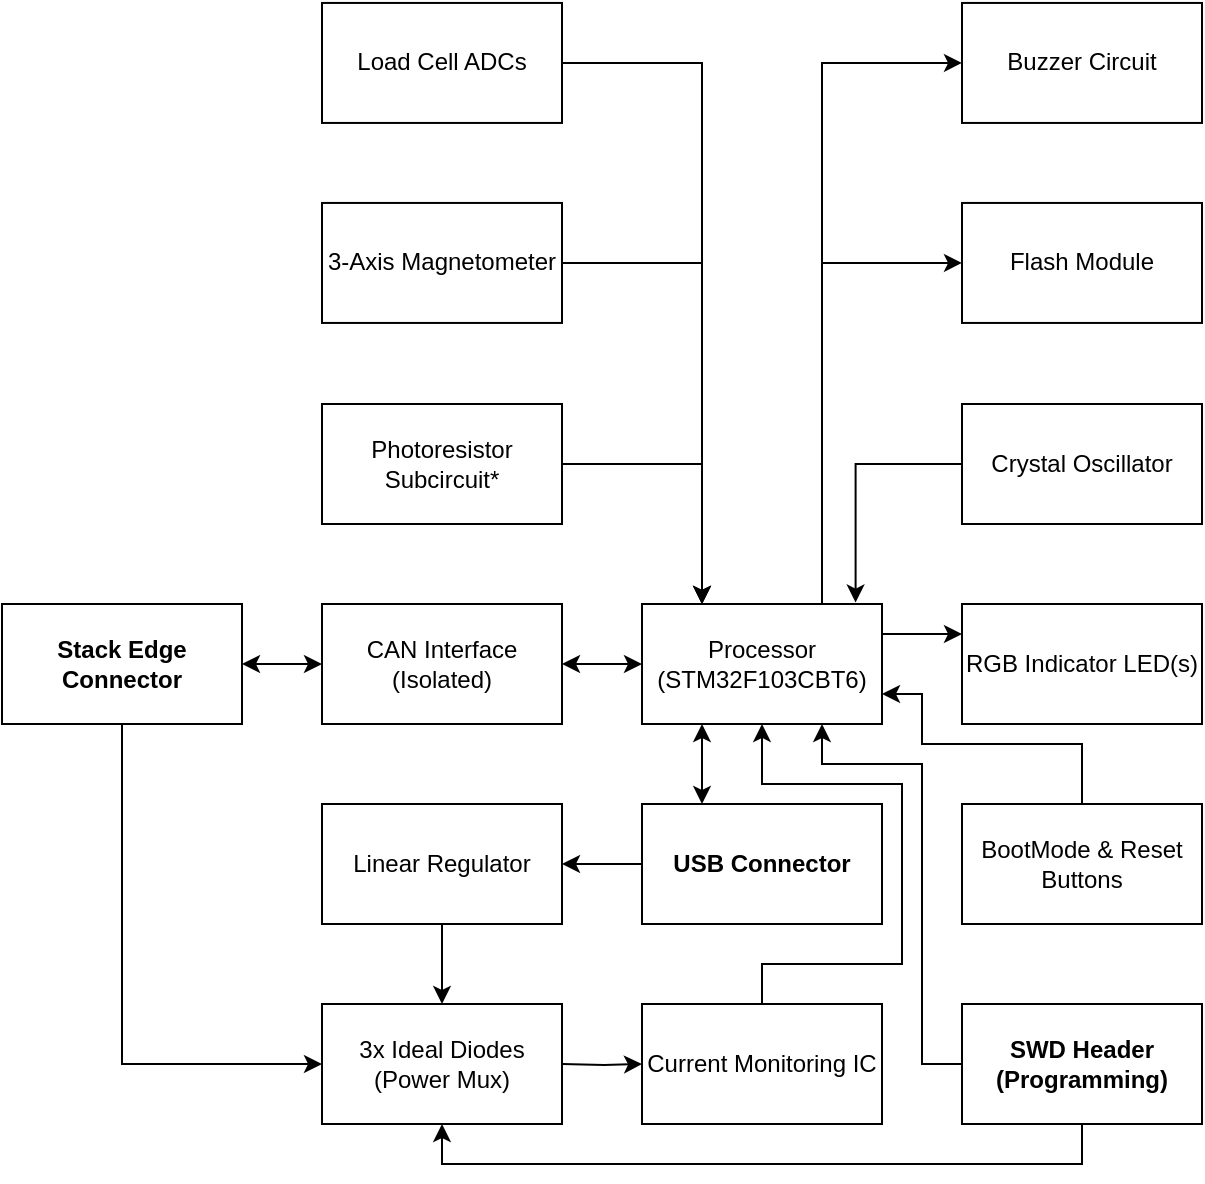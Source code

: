 <mxfile version="23.0.2" type="device">
  <diagram name="Page-1" id="m4HbVYhpBsFxY-E0fdw8">
    <mxGraphModel dx="1354" dy="576" grid="1" gridSize="10" guides="1" tooltips="1" connect="1" arrows="1" fold="1" page="1" pageScale="1" pageWidth="850" pageHeight="1100" math="0" shadow="0">
      <root>
        <mxCell id="0" />
        <mxCell id="1" parent="0" />
        <mxCell id="CMK4vEeK8Xor_b6nnSUB-8" value="Flash Module" style="whiteSpace=wrap;html=1;" parent="1" vertex="1">
          <mxGeometry x="600" y="419.47" width="120" height="60" as="geometry" />
        </mxCell>
        <mxCell id="CMK4vEeK8Xor_b6nnSUB-11" value="Buzzer Circuit" style="whiteSpace=wrap;html=1;" parent="1" vertex="1">
          <mxGeometry x="600" y="319.47" width="120" height="60" as="geometry" />
        </mxCell>
        <mxCell id="CUMl1UJSkQKC7S2yGOib-27" style="edgeStyle=orthogonalEdgeStyle;rounded=0;orthogonalLoop=1;jettySize=auto;html=1;entryX=0.25;entryY=0;entryDx=0;entryDy=0;" edge="1" parent="1" source="CMK4vEeK8Xor_b6nnSUB-16" target="CUMl1UJSkQKC7S2yGOib-3">
          <mxGeometry relative="1" as="geometry" />
        </mxCell>
        <mxCell id="CMK4vEeK8Xor_b6nnSUB-16" value="3-Axis Magnetometer" style="whiteSpace=wrap;html=1;" parent="1" vertex="1">
          <mxGeometry x="280" y="419.47" width="120" height="60" as="geometry" />
        </mxCell>
        <mxCell id="CUMl1UJSkQKC7S2yGOib-28" style="edgeStyle=orthogonalEdgeStyle;rounded=0;orthogonalLoop=1;jettySize=auto;html=1;entryX=0.25;entryY=0;entryDx=0;entryDy=0;" edge="1" parent="1" source="CMK4vEeK8Xor_b6nnSUB-21" target="CUMl1UJSkQKC7S2yGOib-3">
          <mxGeometry relative="1" as="geometry" />
        </mxCell>
        <mxCell id="CMK4vEeK8Xor_b6nnSUB-21" value="Load Cell ADCs" style="whiteSpace=wrap;html=1;" parent="1" vertex="1">
          <mxGeometry x="280" y="319.47" width="120" height="60" as="geometry" />
        </mxCell>
        <mxCell id="CUMl1UJSkQKC7S2yGOib-1" value="" style="edgeStyle=orthogonalEdgeStyle;rounded=0;orthogonalLoop=1;jettySize=auto;html=1;startArrow=classic;startFill=1;" edge="1" parent="1" source="CUMl1UJSkQKC7S2yGOib-2" target="CUMl1UJSkQKC7S2yGOib-5">
          <mxGeometry relative="1" as="geometry" />
        </mxCell>
        <mxCell id="CUMl1UJSkQKC7S2yGOib-2" value="&lt;div&gt;Stack Edge Connector&lt;/div&gt;" style="whiteSpace=wrap;html=1;fontStyle=1" vertex="1" parent="1">
          <mxGeometry x="120" y="620" width="120" height="60" as="geometry" />
        </mxCell>
        <mxCell id="CUMl1UJSkQKC7S2yGOib-29" style="edgeStyle=orthogonalEdgeStyle;rounded=0;orthogonalLoop=1;jettySize=auto;html=1;exitX=0.75;exitY=0;exitDx=0;exitDy=0;entryX=0;entryY=0.5;entryDx=0;entryDy=0;" edge="1" parent="1" source="CUMl1UJSkQKC7S2yGOib-3" target="CMK4vEeK8Xor_b6nnSUB-8">
          <mxGeometry relative="1" as="geometry" />
        </mxCell>
        <mxCell id="CUMl1UJSkQKC7S2yGOib-30" style="edgeStyle=orthogonalEdgeStyle;rounded=0;orthogonalLoop=1;jettySize=auto;html=1;exitX=0.75;exitY=0;exitDx=0;exitDy=0;entryX=0;entryY=0.5;entryDx=0;entryDy=0;" edge="1" parent="1" source="CUMl1UJSkQKC7S2yGOib-3" target="CMK4vEeK8Xor_b6nnSUB-11">
          <mxGeometry relative="1" as="geometry" />
        </mxCell>
        <mxCell id="CUMl1UJSkQKC7S2yGOib-3" value="Processor&lt;br&gt;(STM32F103CBT6)" style="whiteSpace=wrap;html=1;" vertex="1" parent="1">
          <mxGeometry x="440" y="620" width="120" height="60" as="geometry" />
        </mxCell>
        <mxCell id="CUMl1UJSkQKC7S2yGOib-4" value="" style="edgeStyle=orthogonalEdgeStyle;rounded=0;orthogonalLoop=1;jettySize=auto;html=1;startArrow=classic;startFill=1;" edge="1" parent="1" source="CUMl1UJSkQKC7S2yGOib-5" target="CUMl1UJSkQKC7S2yGOib-3">
          <mxGeometry relative="1" as="geometry" />
        </mxCell>
        <mxCell id="CUMl1UJSkQKC7S2yGOib-5" value="CAN Interface (Isolated)" style="whiteSpace=wrap;html=1;" vertex="1" parent="1">
          <mxGeometry x="280" y="620" width="120" height="60" as="geometry" />
        </mxCell>
        <mxCell id="CUMl1UJSkQKC7S2yGOib-6" style="edgeStyle=orthogonalEdgeStyle;rounded=0;orthogonalLoop=1;jettySize=auto;html=1;entryX=0.89;entryY=-0.012;entryDx=0;entryDy=0;entryPerimeter=0;" edge="1" parent="1" source="CUMl1UJSkQKC7S2yGOib-7" target="CUMl1UJSkQKC7S2yGOib-3">
          <mxGeometry relative="1" as="geometry" />
        </mxCell>
        <mxCell id="CUMl1UJSkQKC7S2yGOib-7" value="Crystal Oscillator" style="whiteSpace=wrap;html=1;" vertex="1" parent="1">
          <mxGeometry x="600" y="520" width="120" height="60" as="geometry" />
        </mxCell>
        <mxCell id="CUMl1UJSkQKC7S2yGOib-8" style="edgeStyle=orthogonalEdgeStyle;rounded=0;orthogonalLoop=1;jettySize=auto;html=1;entryX=0;entryY=0.5;entryDx=0;entryDy=0;exitX=0.5;exitY=1;exitDx=0;exitDy=0;" edge="1" parent="1" source="CUMl1UJSkQKC7S2yGOib-2" target="CUMl1UJSkQKC7S2yGOib-21">
          <mxGeometry relative="1" as="geometry">
            <mxPoint x="180" y="680" as="sourcePoint" />
            <Array as="points">
              <mxPoint x="180" y="850" />
            </Array>
          </mxGeometry>
        </mxCell>
        <mxCell id="CUMl1UJSkQKC7S2yGOib-9" style="edgeStyle=orthogonalEdgeStyle;rounded=0;orthogonalLoop=1;jettySize=auto;html=1;exitX=1;exitY=0.25;exitDx=0;exitDy=0;entryX=0;entryY=0.25;entryDx=0;entryDy=0;" edge="1" parent="1" source="CUMl1UJSkQKC7S2yGOib-3" target="CUMl1UJSkQKC7S2yGOib-22">
          <mxGeometry relative="1" as="geometry">
            <mxPoint x="560" y="635" as="sourcePoint" />
          </mxGeometry>
        </mxCell>
        <mxCell id="CUMl1UJSkQKC7S2yGOib-10" style="edgeStyle=orthogonalEdgeStyle;rounded=0;orthogonalLoop=1;jettySize=auto;html=1;exitX=0.5;exitY=0;exitDx=0;exitDy=0;entryX=0.5;entryY=1;entryDx=0;entryDy=0;" edge="1" parent="1" source="CUMl1UJSkQKC7S2yGOib-11" target="CUMl1UJSkQKC7S2yGOib-3">
          <mxGeometry relative="1" as="geometry">
            <mxPoint x="500" y="680" as="targetPoint" />
            <Array as="points">
              <mxPoint x="500" y="800" />
              <mxPoint x="570" y="800" />
              <mxPoint x="570" y="710" />
              <mxPoint x="500" y="710" />
            </Array>
          </mxGeometry>
        </mxCell>
        <mxCell id="CUMl1UJSkQKC7S2yGOib-11" value="&lt;div&gt;Current Monitoring IC&lt;br&gt;&lt;/div&gt;" style="whiteSpace=wrap;html=1;" vertex="1" parent="1">
          <mxGeometry x="440" y="820" width="120" height="60" as="geometry" />
        </mxCell>
        <mxCell id="CUMl1UJSkQKC7S2yGOib-12" value="" style="edgeStyle=orthogonalEdgeStyle;rounded=0;orthogonalLoop=1;jettySize=auto;html=1;" edge="1" parent="1" target="CUMl1UJSkQKC7S2yGOib-11">
          <mxGeometry relative="1" as="geometry">
            <mxPoint x="400" y="850" as="sourcePoint" />
          </mxGeometry>
        </mxCell>
        <mxCell id="CUMl1UJSkQKC7S2yGOib-13" value="" style="edgeStyle=orthogonalEdgeStyle;rounded=0;orthogonalLoop=1;jettySize=auto;html=1;" edge="1" parent="1" source="CUMl1UJSkQKC7S2yGOib-15" target="CUMl1UJSkQKC7S2yGOib-20">
          <mxGeometry relative="1" as="geometry" />
        </mxCell>
        <mxCell id="CUMl1UJSkQKC7S2yGOib-14" style="edgeStyle=orthogonalEdgeStyle;rounded=0;orthogonalLoop=1;jettySize=auto;html=1;exitX=0.25;exitY=0;exitDx=0;exitDy=0;entryX=0.25;entryY=1;entryDx=0;entryDy=0;startArrow=classic;startFill=1;" edge="1" parent="1" source="CUMl1UJSkQKC7S2yGOib-15" target="CUMl1UJSkQKC7S2yGOib-3">
          <mxGeometry relative="1" as="geometry">
            <mxPoint x="470" y="680" as="targetPoint" />
          </mxGeometry>
        </mxCell>
        <mxCell id="CUMl1UJSkQKC7S2yGOib-15" value="USB Connector" style="whiteSpace=wrap;html=1;fontStyle=1" vertex="1" parent="1">
          <mxGeometry x="440" y="720" width="120" height="60" as="geometry" />
        </mxCell>
        <mxCell id="CUMl1UJSkQKC7S2yGOib-16" style="edgeStyle=orthogonalEdgeStyle;rounded=0;orthogonalLoop=1;jettySize=auto;html=1;entryX=0.75;entryY=1;entryDx=0;entryDy=0;" edge="1" parent="1" source="CUMl1UJSkQKC7S2yGOib-18" target="CUMl1UJSkQKC7S2yGOib-3">
          <mxGeometry relative="1" as="geometry">
            <mxPoint x="530" y="680" as="targetPoint" />
            <Array as="points">
              <mxPoint x="580" y="850" />
              <mxPoint x="580" y="700" />
              <mxPoint x="530" y="700" />
            </Array>
          </mxGeometry>
        </mxCell>
        <mxCell id="CUMl1UJSkQKC7S2yGOib-17" style="edgeStyle=orthogonalEdgeStyle;rounded=0;orthogonalLoop=1;jettySize=auto;html=1;entryX=0.5;entryY=1;entryDx=0;entryDy=0;" edge="1" parent="1" source="CUMl1UJSkQKC7S2yGOib-18" target="CUMl1UJSkQKC7S2yGOib-21">
          <mxGeometry relative="1" as="geometry">
            <Array as="points">
              <mxPoint x="660" y="900" />
              <mxPoint x="340" y="900" />
            </Array>
          </mxGeometry>
        </mxCell>
        <mxCell id="CUMl1UJSkQKC7S2yGOib-18" value="&lt;div&gt;SWD Header&lt;/div&gt;&lt;div&gt;(Programming)&lt;/div&gt;" style="whiteSpace=wrap;html=1;fontStyle=1" vertex="1" parent="1">
          <mxGeometry x="600" y="820" width="120" height="60" as="geometry" />
        </mxCell>
        <mxCell id="CUMl1UJSkQKC7S2yGOib-19" value="" style="edgeStyle=orthogonalEdgeStyle;rounded=0;orthogonalLoop=1;jettySize=auto;html=1;" edge="1" parent="1" source="CUMl1UJSkQKC7S2yGOib-20" target="CUMl1UJSkQKC7S2yGOib-21">
          <mxGeometry relative="1" as="geometry" />
        </mxCell>
        <mxCell id="CUMl1UJSkQKC7S2yGOib-20" value="Linear Regulator" style="whiteSpace=wrap;html=1;" vertex="1" parent="1">
          <mxGeometry x="280" y="720" width="120" height="60" as="geometry" />
        </mxCell>
        <mxCell id="CUMl1UJSkQKC7S2yGOib-21" value="&lt;div&gt;3x Ideal Diodes&lt;/div&gt;&lt;div&gt;(Power Mux)&lt;/div&gt;" style="whiteSpace=wrap;html=1;" vertex="1" parent="1">
          <mxGeometry x="280" y="820" width="120" height="60" as="geometry" />
        </mxCell>
        <mxCell id="CUMl1UJSkQKC7S2yGOib-22" value="RGB Indicator LED(s)" style="whiteSpace=wrap;html=1;" vertex="1" parent="1">
          <mxGeometry x="600" y="620" width="120" height="60" as="geometry" />
        </mxCell>
        <mxCell id="CUMl1UJSkQKC7S2yGOib-23" style="edgeStyle=orthogonalEdgeStyle;rounded=0;orthogonalLoop=1;jettySize=auto;html=1;exitX=0.5;exitY=0;exitDx=0;exitDy=0;entryX=1;entryY=0.75;entryDx=0;entryDy=0;" edge="1" parent="1" source="CUMl1UJSkQKC7S2yGOib-24" target="CUMl1UJSkQKC7S2yGOib-3">
          <mxGeometry relative="1" as="geometry">
            <mxPoint x="560" y="665" as="targetPoint" />
            <Array as="points">
              <mxPoint x="660" y="690" />
              <mxPoint x="580" y="690" />
              <mxPoint x="580" y="665" />
            </Array>
          </mxGeometry>
        </mxCell>
        <mxCell id="CUMl1UJSkQKC7S2yGOib-24" value="&lt;div&gt;BootMode &amp;amp; Reset&lt;/div&gt;&lt;div&gt;Buttons&lt;br&gt;&lt;/div&gt;" style="whiteSpace=wrap;html=1;" vertex="1" parent="1">
          <mxGeometry x="600" y="720" width="120" height="60" as="geometry" />
        </mxCell>
        <mxCell id="CUMl1UJSkQKC7S2yGOib-26" style="edgeStyle=orthogonalEdgeStyle;rounded=0;orthogonalLoop=1;jettySize=auto;html=1;entryX=0.25;entryY=0;entryDx=0;entryDy=0;" edge="1" parent="1" source="CUMl1UJSkQKC7S2yGOib-25" target="CUMl1UJSkQKC7S2yGOib-3">
          <mxGeometry relative="1" as="geometry" />
        </mxCell>
        <mxCell id="CUMl1UJSkQKC7S2yGOib-25" value="Photoresistor&lt;br&gt;Subcircuit*" style="whiteSpace=wrap;html=1;" vertex="1" parent="1">
          <mxGeometry x="280" y="520" width="120" height="60" as="geometry" />
        </mxCell>
      </root>
    </mxGraphModel>
  </diagram>
</mxfile>
